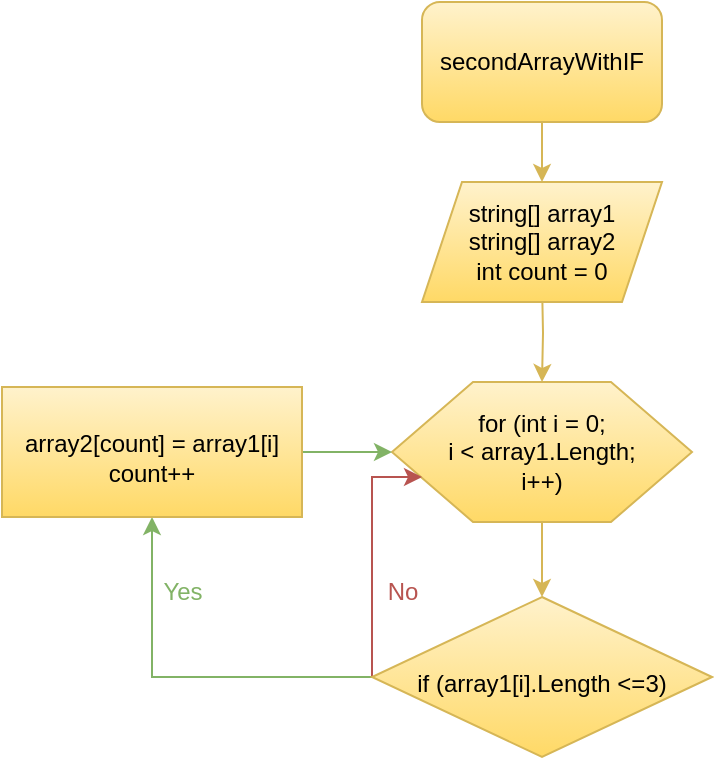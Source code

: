 <mxfile version="21.1.2" type="device">
  <diagram name="Страница 1" id="Z3GtD6d7_CFJgf-TDuTm">
    <mxGraphModel dx="948" dy="618" grid="1" gridSize="10" guides="1" tooltips="1" connect="1" arrows="1" fold="1" page="1" pageScale="1" pageWidth="827" pageHeight="1169" math="0" shadow="0">
      <root>
        <mxCell id="0" />
        <mxCell id="1" parent="0" />
        <mxCell id="ivpwENjUB2jzBXDWaXir-5" value="" style="edgeStyle=orthogonalEdgeStyle;rounded=0;orthogonalLoop=1;jettySize=auto;html=1;fillColor=#fff2cc;strokeColor=#d6b656;gradientColor=#ffd966;" edge="1" parent="1" source="ivpwENjUB2jzBXDWaXir-1" target="ivpwENjUB2jzBXDWaXir-4">
          <mxGeometry relative="1" as="geometry" />
        </mxCell>
        <mxCell id="ivpwENjUB2jzBXDWaXir-1" value="secondArrayWithIF" style="rounded=1;whiteSpace=wrap;html=1;fillColor=#fff2cc;strokeColor=#d6b656;gradientColor=#ffd966;" vertex="1" parent="1">
          <mxGeometry x="220" y="110" width="120" height="60" as="geometry" />
        </mxCell>
        <mxCell id="ivpwENjUB2jzBXDWaXir-27" value="" style="edgeStyle=orthogonalEdgeStyle;rounded=0;orthogonalLoop=1;jettySize=auto;html=1;fillColor=#fff2cc;strokeColor=#d6b656;gradientColor=#ffd966;" edge="1" parent="1" target="ivpwENjUB2jzBXDWaXir-14">
          <mxGeometry relative="1" as="geometry">
            <mxPoint x="280" y="250" as="sourcePoint" />
          </mxGeometry>
        </mxCell>
        <mxCell id="ivpwENjUB2jzBXDWaXir-4" value="string[] array1&lt;br&gt;string[] array2&lt;br&gt;int count = 0" style="shape=parallelogram;perimeter=parallelogramPerimeter;whiteSpace=wrap;html=1;fixedSize=1;fillColor=#fff2cc;strokeColor=#d6b656;gradientColor=#ffd966;" vertex="1" parent="1">
          <mxGeometry x="220" y="200" width="120" height="60" as="geometry" />
        </mxCell>
        <mxCell id="ivpwENjUB2jzBXDWaXir-14" value="" style="verticalLabelPosition=bottom;verticalAlign=top;html=1;shape=hexagon;perimeter=hexagonPerimeter2;arcSize=6;size=0.27;fillColor=#fff2cc;strokeColor=#d6b656;gradientColor=#ffd966;" vertex="1" parent="1">
          <mxGeometry x="205" y="300" width="150" height="70" as="geometry" />
        </mxCell>
        <mxCell id="ivpwENjUB2jzBXDWaXir-16" value="" style="edgeStyle=orthogonalEdgeStyle;rounded=0;orthogonalLoop=1;jettySize=auto;html=1;fillColor=#fff2cc;strokeColor=#d6b656;gradientColor=#ffd966;" edge="1" parent="1" source="ivpwENjUB2jzBXDWaXir-14" target="ivpwENjUB2jzBXDWaXir-15">
          <mxGeometry relative="1" as="geometry" />
        </mxCell>
        <mxCell id="ivpwENjUB2jzBXDWaXir-18" value="" style="edgeStyle=orthogonalEdgeStyle;rounded=0;orthogonalLoop=1;jettySize=auto;html=1;fillColor=#d5e8d4;strokeColor=#82b366;gradientColor=#97d077;" edge="1" parent="1" source="ivpwENjUB2jzBXDWaXir-15" target="ivpwENjUB2jzBXDWaXir-17">
          <mxGeometry relative="1" as="geometry">
            <Array as="points">
              <mxPoint x="85" y="448" />
            </Array>
          </mxGeometry>
        </mxCell>
        <mxCell id="ivpwENjUB2jzBXDWaXir-28" style="edgeStyle=orthogonalEdgeStyle;rounded=0;orthogonalLoop=1;jettySize=auto;html=1;exitX=0;exitY=0.5;exitDx=0;exitDy=0;entryX=0;entryY=0.75;entryDx=0;entryDy=0;fillColor=#f8cecc;strokeColor=#b85450;gradientColor=#ea6b66;" edge="1" parent="1" source="ivpwENjUB2jzBXDWaXir-15" target="ivpwENjUB2jzBXDWaXir-10">
          <mxGeometry relative="1" as="geometry">
            <Array as="points">
              <mxPoint x="195" y="348" />
            </Array>
          </mxGeometry>
        </mxCell>
        <mxCell id="ivpwENjUB2jzBXDWaXir-15" value="&lt;br&gt;&lt;br&gt;if (array1[i].Length &amp;lt;=3)" style="rhombus;whiteSpace=wrap;html=1;verticalAlign=top;arcSize=6;fillColor=#fff2cc;strokeColor=#d6b656;gradientColor=#ffd966;" vertex="1" parent="1">
          <mxGeometry x="195" y="407.5" width="170" height="80" as="geometry" />
        </mxCell>
        <mxCell id="ivpwENjUB2jzBXDWaXir-19" value="" style="edgeStyle=orthogonalEdgeStyle;rounded=0;orthogonalLoop=1;jettySize=auto;html=1;fillColor=#d5e8d4;strokeColor=#82b366;gradientColor=#97d077;" edge="1" parent="1" source="ivpwENjUB2jzBXDWaXir-17" target="ivpwENjUB2jzBXDWaXir-14">
          <mxGeometry relative="1" as="geometry" />
        </mxCell>
        <mxCell id="ivpwENjUB2jzBXDWaXir-17" value="&lt;br&gt;array2[count] = array1[i]&lt;br&gt;count++" style="whiteSpace=wrap;html=1;verticalAlign=top;arcSize=6;fillColor=#fff2cc;strokeColor=#d6b656;gradientColor=#ffd966;" vertex="1" parent="1">
          <mxGeometry x="10" y="302.5" width="150" height="65" as="geometry" />
        </mxCell>
        <mxCell id="ivpwENjUB2jzBXDWaXir-10" value="for (int i = 0;&lt;br&gt;i &amp;lt; array1.Length;&lt;br&gt;i++)" style="text;html=1;align=center;verticalAlign=middle;whiteSpace=wrap;rounded=0;" vertex="1" parent="1">
          <mxGeometry x="220" y="310" width="120" height="50" as="geometry" />
        </mxCell>
        <mxCell id="ivpwENjUB2jzBXDWaXir-29" value="No" style="text;html=1;align=center;verticalAlign=middle;resizable=0;points=[];autosize=1;fontColor=#b85450;" vertex="1" parent="1">
          <mxGeometry x="190" y="390" width="40" height="30" as="geometry" />
        </mxCell>
        <mxCell id="ivpwENjUB2jzBXDWaXir-30" value="Yes" style="text;html=1;align=center;verticalAlign=middle;resizable=0;points=[];autosize=1;fontColor=#82b366;" vertex="1" parent="1">
          <mxGeometry x="80" y="390" width="40" height="30" as="geometry" />
        </mxCell>
      </root>
    </mxGraphModel>
  </diagram>
</mxfile>
